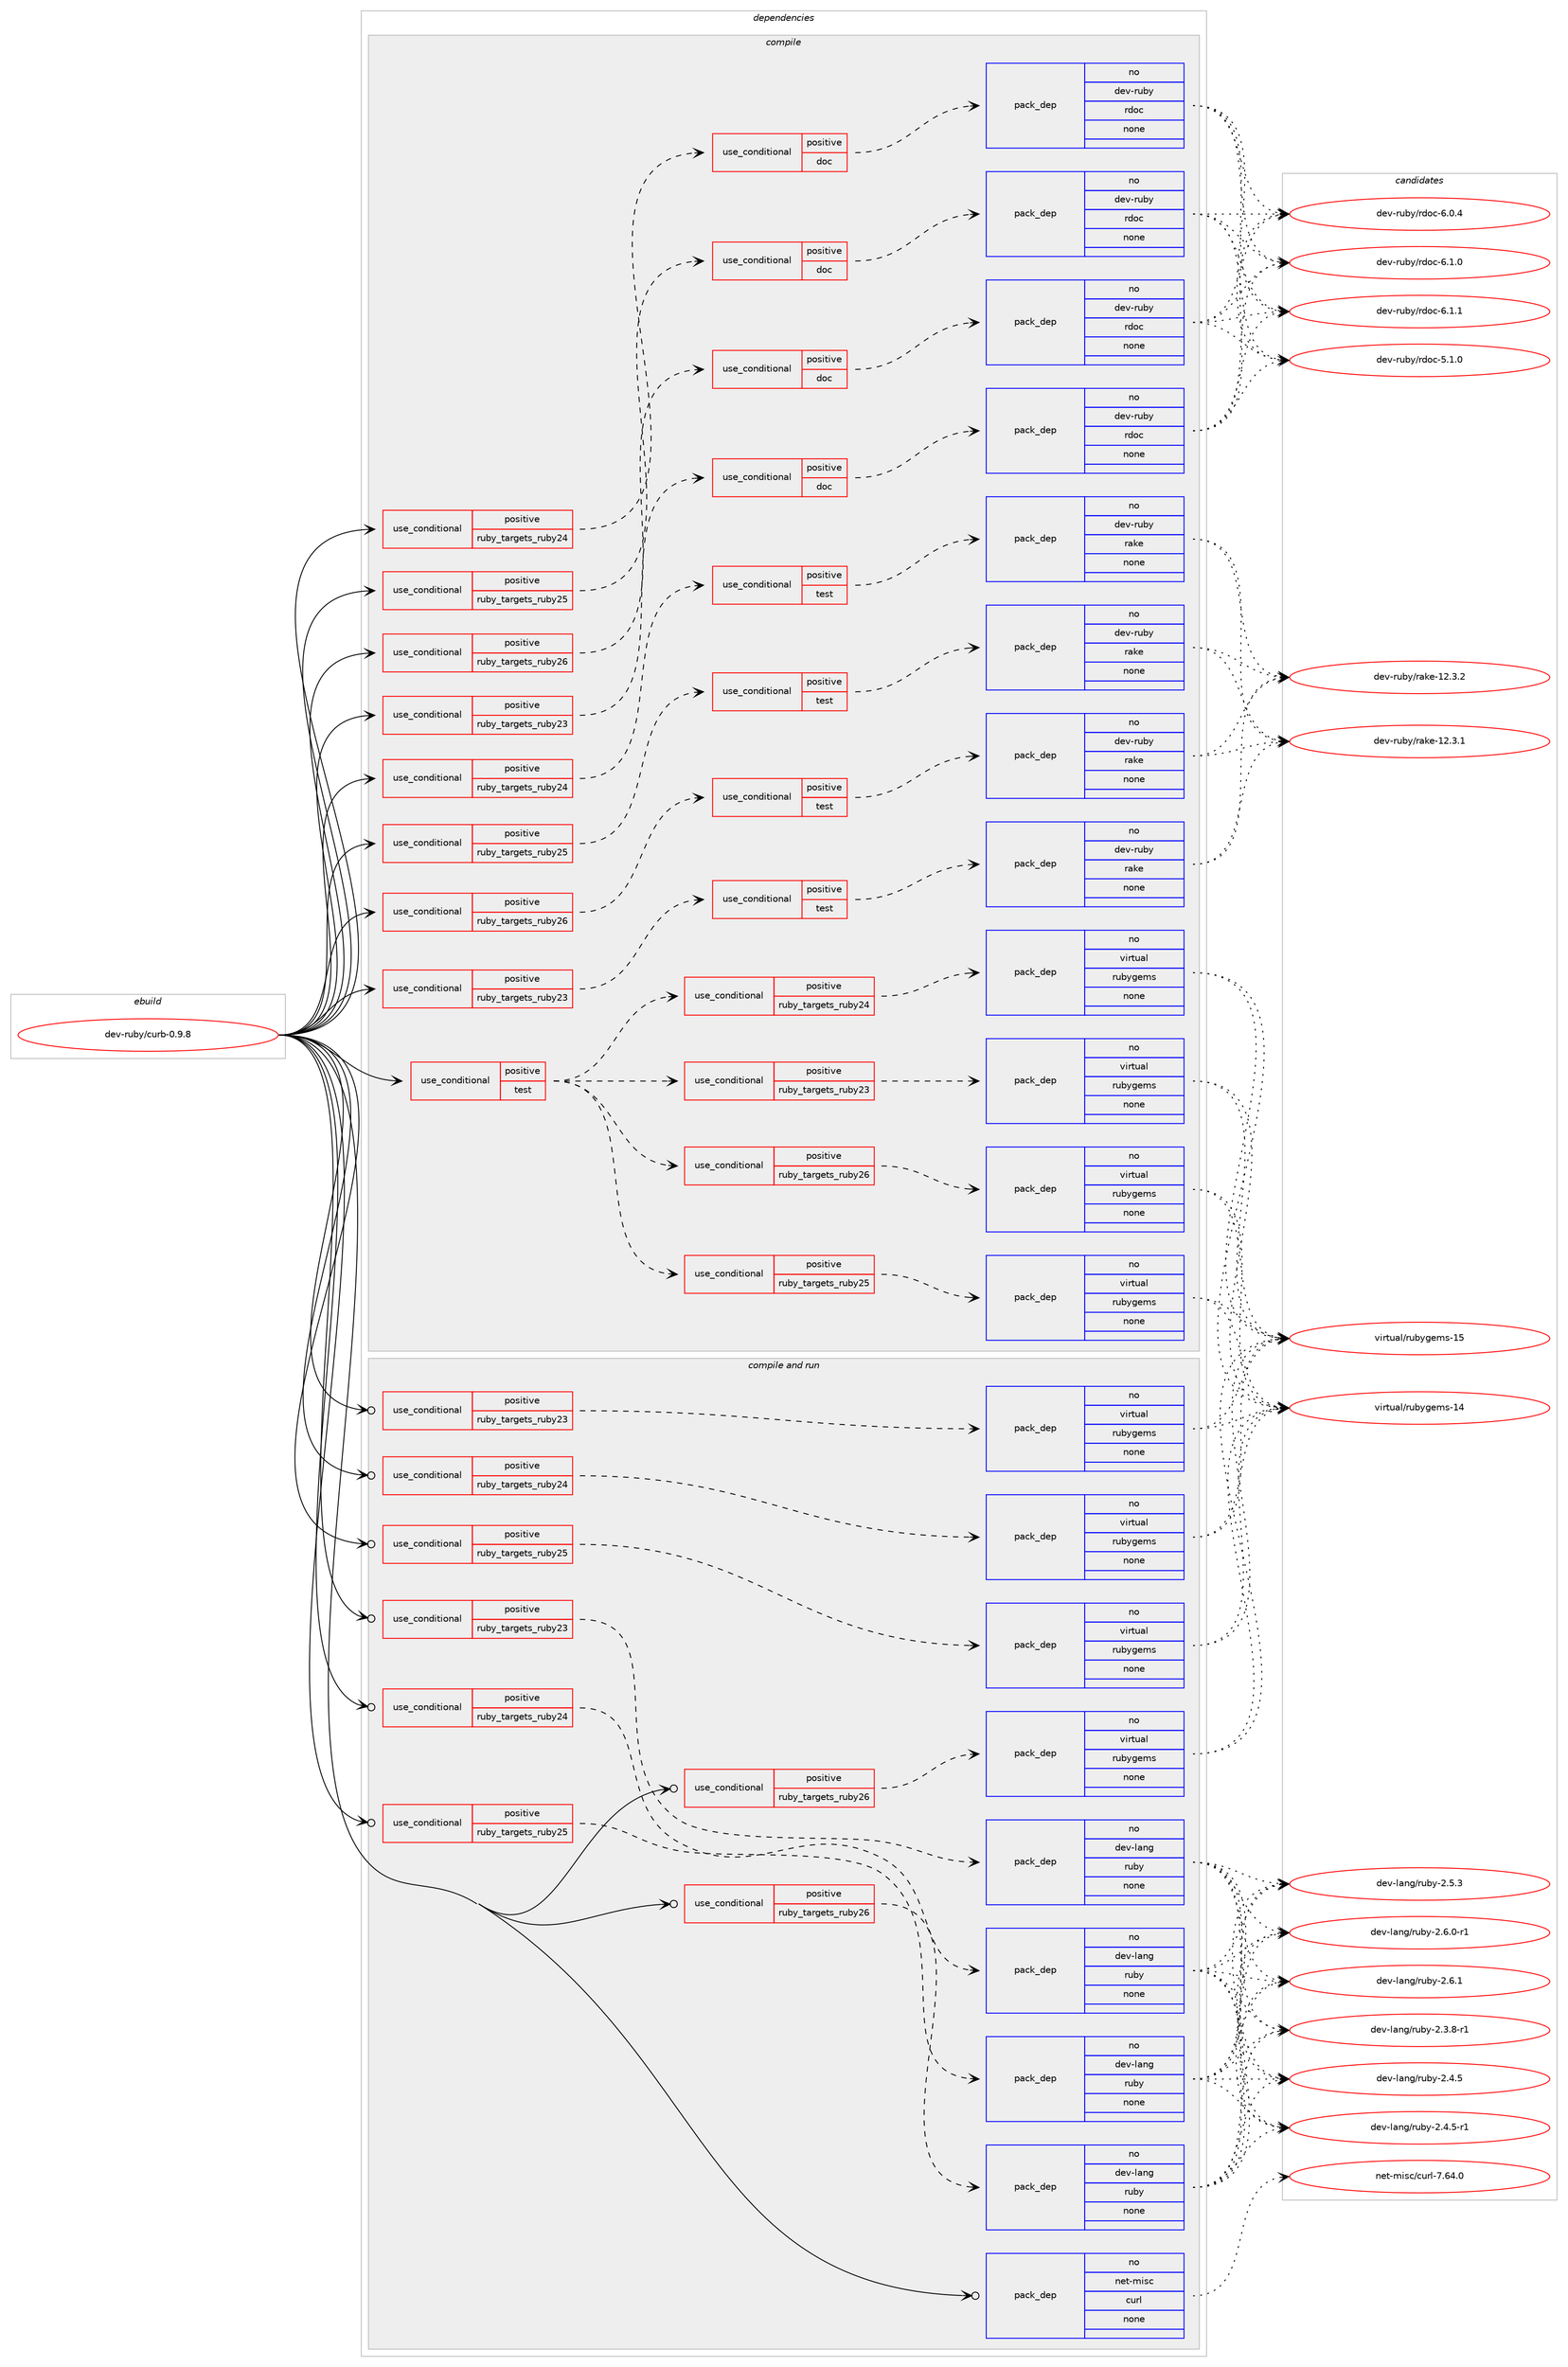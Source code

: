 digraph prolog {

# *************
# Graph options
# *************

newrank=true;
concentrate=true;
compound=true;
graph [rankdir=LR,fontname=Helvetica,fontsize=10,ranksep=1.5];#, ranksep=2.5, nodesep=0.2];
edge  [arrowhead=vee];
node  [fontname=Helvetica,fontsize=10];

# **********
# The ebuild
# **********

subgraph cluster_leftcol {
color=gray;
rank=same;
label=<<i>ebuild</i>>;
id [label="dev-ruby/curb-0.9.8", color=red, width=4, href="../dev-ruby/curb-0.9.8.svg"];
}

# ****************
# The dependencies
# ****************

subgraph cluster_midcol {
color=gray;
label=<<i>dependencies</i>>;
subgraph cluster_compile {
fillcolor="#eeeeee";
style=filled;
label=<<i>compile</i>>;
subgraph cond397477 {
dependency1489002 [label=<<TABLE BORDER="0" CELLBORDER="1" CELLSPACING="0" CELLPADDING="4"><TR><TD ROWSPAN="3" CELLPADDING="10">use_conditional</TD></TR><TR><TD>positive</TD></TR><TR><TD>ruby_targets_ruby23</TD></TR></TABLE>>, shape=none, color=red];
subgraph cond397478 {
dependency1489003 [label=<<TABLE BORDER="0" CELLBORDER="1" CELLSPACING="0" CELLPADDING="4"><TR><TD ROWSPAN="3" CELLPADDING="10">use_conditional</TD></TR><TR><TD>positive</TD></TR><TR><TD>doc</TD></TR></TABLE>>, shape=none, color=red];
subgraph pack1068081 {
dependency1489004 [label=<<TABLE BORDER="0" CELLBORDER="1" CELLSPACING="0" CELLPADDING="4" WIDTH="220"><TR><TD ROWSPAN="6" CELLPADDING="30">pack_dep</TD></TR><TR><TD WIDTH="110">no</TD></TR><TR><TD>dev-ruby</TD></TR><TR><TD>rdoc</TD></TR><TR><TD>none</TD></TR><TR><TD></TD></TR></TABLE>>, shape=none, color=blue];
}
dependency1489003:e -> dependency1489004:w [weight=20,style="dashed",arrowhead="vee"];
}
dependency1489002:e -> dependency1489003:w [weight=20,style="dashed",arrowhead="vee"];
}
id:e -> dependency1489002:w [weight=20,style="solid",arrowhead="vee"];
subgraph cond397479 {
dependency1489005 [label=<<TABLE BORDER="0" CELLBORDER="1" CELLSPACING="0" CELLPADDING="4"><TR><TD ROWSPAN="3" CELLPADDING="10">use_conditional</TD></TR><TR><TD>positive</TD></TR><TR><TD>ruby_targets_ruby23</TD></TR></TABLE>>, shape=none, color=red];
subgraph cond397480 {
dependency1489006 [label=<<TABLE BORDER="0" CELLBORDER="1" CELLSPACING="0" CELLPADDING="4"><TR><TD ROWSPAN="3" CELLPADDING="10">use_conditional</TD></TR><TR><TD>positive</TD></TR><TR><TD>test</TD></TR></TABLE>>, shape=none, color=red];
subgraph pack1068082 {
dependency1489007 [label=<<TABLE BORDER="0" CELLBORDER="1" CELLSPACING="0" CELLPADDING="4" WIDTH="220"><TR><TD ROWSPAN="6" CELLPADDING="30">pack_dep</TD></TR><TR><TD WIDTH="110">no</TD></TR><TR><TD>dev-ruby</TD></TR><TR><TD>rake</TD></TR><TR><TD>none</TD></TR><TR><TD></TD></TR></TABLE>>, shape=none, color=blue];
}
dependency1489006:e -> dependency1489007:w [weight=20,style="dashed",arrowhead="vee"];
}
dependency1489005:e -> dependency1489006:w [weight=20,style="dashed",arrowhead="vee"];
}
id:e -> dependency1489005:w [weight=20,style="solid",arrowhead="vee"];
subgraph cond397481 {
dependency1489008 [label=<<TABLE BORDER="0" CELLBORDER="1" CELLSPACING="0" CELLPADDING="4"><TR><TD ROWSPAN="3" CELLPADDING="10">use_conditional</TD></TR><TR><TD>positive</TD></TR><TR><TD>ruby_targets_ruby24</TD></TR></TABLE>>, shape=none, color=red];
subgraph cond397482 {
dependency1489009 [label=<<TABLE BORDER="0" CELLBORDER="1" CELLSPACING="0" CELLPADDING="4"><TR><TD ROWSPAN="3" CELLPADDING="10">use_conditional</TD></TR><TR><TD>positive</TD></TR><TR><TD>doc</TD></TR></TABLE>>, shape=none, color=red];
subgraph pack1068083 {
dependency1489010 [label=<<TABLE BORDER="0" CELLBORDER="1" CELLSPACING="0" CELLPADDING="4" WIDTH="220"><TR><TD ROWSPAN="6" CELLPADDING="30">pack_dep</TD></TR><TR><TD WIDTH="110">no</TD></TR><TR><TD>dev-ruby</TD></TR><TR><TD>rdoc</TD></TR><TR><TD>none</TD></TR><TR><TD></TD></TR></TABLE>>, shape=none, color=blue];
}
dependency1489009:e -> dependency1489010:w [weight=20,style="dashed",arrowhead="vee"];
}
dependency1489008:e -> dependency1489009:w [weight=20,style="dashed",arrowhead="vee"];
}
id:e -> dependency1489008:w [weight=20,style="solid",arrowhead="vee"];
subgraph cond397483 {
dependency1489011 [label=<<TABLE BORDER="0" CELLBORDER="1" CELLSPACING="0" CELLPADDING="4"><TR><TD ROWSPAN="3" CELLPADDING="10">use_conditional</TD></TR><TR><TD>positive</TD></TR><TR><TD>ruby_targets_ruby24</TD></TR></TABLE>>, shape=none, color=red];
subgraph cond397484 {
dependency1489012 [label=<<TABLE BORDER="0" CELLBORDER="1" CELLSPACING="0" CELLPADDING="4"><TR><TD ROWSPAN="3" CELLPADDING="10">use_conditional</TD></TR><TR><TD>positive</TD></TR><TR><TD>test</TD></TR></TABLE>>, shape=none, color=red];
subgraph pack1068084 {
dependency1489013 [label=<<TABLE BORDER="0" CELLBORDER="1" CELLSPACING="0" CELLPADDING="4" WIDTH="220"><TR><TD ROWSPAN="6" CELLPADDING="30">pack_dep</TD></TR><TR><TD WIDTH="110">no</TD></TR><TR><TD>dev-ruby</TD></TR><TR><TD>rake</TD></TR><TR><TD>none</TD></TR><TR><TD></TD></TR></TABLE>>, shape=none, color=blue];
}
dependency1489012:e -> dependency1489013:w [weight=20,style="dashed",arrowhead="vee"];
}
dependency1489011:e -> dependency1489012:w [weight=20,style="dashed",arrowhead="vee"];
}
id:e -> dependency1489011:w [weight=20,style="solid",arrowhead="vee"];
subgraph cond397485 {
dependency1489014 [label=<<TABLE BORDER="0" CELLBORDER="1" CELLSPACING="0" CELLPADDING="4"><TR><TD ROWSPAN="3" CELLPADDING="10">use_conditional</TD></TR><TR><TD>positive</TD></TR><TR><TD>ruby_targets_ruby25</TD></TR></TABLE>>, shape=none, color=red];
subgraph cond397486 {
dependency1489015 [label=<<TABLE BORDER="0" CELLBORDER="1" CELLSPACING="0" CELLPADDING="4"><TR><TD ROWSPAN="3" CELLPADDING="10">use_conditional</TD></TR><TR><TD>positive</TD></TR><TR><TD>doc</TD></TR></TABLE>>, shape=none, color=red];
subgraph pack1068085 {
dependency1489016 [label=<<TABLE BORDER="0" CELLBORDER="1" CELLSPACING="0" CELLPADDING="4" WIDTH="220"><TR><TD ROWSPAN="6" CELLPADDING="30">pack_dep</TD></TR><TR><TD WIDTH="110">no</TD></TR><TR><TD>dev-ruby</TD></TR><TR><TD>rdoc</TD></TR><TR><TD>none</TD></TR><TR><TD></TD></TR></TABLE>>, shape=none, color=blue];
}
dependency1489015:e -> dependency1489016:w [weight=20,style="dashed",arrowhead="vee"];
}
dependency1489014:e -> dependency1489015:w [weight=20,style="dashed",arrowhead="vee"];
}
id:e -> dependency1489014:w [weight=20,style="solid",arrowhead="vee"];
subgraph cond397487 {
dependency1489017 [label=<<TABLE BORDER="0" CELLBORDER="1" CELLSPACING="0" CELLPADDING="4"><TR><TD ROWSPAN="3" CELLPADDING="10">use_conditional</TD></TR><TR><TD>positive</TD></TR><TR><TD>ruby_targets_ruby25</TD></TR></TABLE>>, shape=none, color=red];
subgraph cond397488 {
dependency1489018 [label=<<TABLE BORDER="0" CELLBORDER="1" CELLSPACING="0" CELLPADDING="4"><TR><TD ROWSPAN="3" CELLPADDING="10">use_conditional</TD></TR><TR><TD>positive</TD></TR><TR><TD>test</TD></TR></TABLE>>, shape=none, color=red];
subgraph pack1068086 {
dependency1489019 [label=<<TABLE BORDER="0" CELLBORDER="1" CELLSPACING="0" CELLPADDING="4" WIDTH="220"><TR><TD ROWSPAN="6" CELLPADDING="30">pack_dep</TD></TR><TR><TD WIDTH="110">no</TD></TR><TR><TD>dev-ruby</TD></TR><TR><TD>rake</TD></TR><TR><TD>none</TD></TR><TR><TD></TD></TR></TABLE>>, shape=none, color=blue];
}
dependency1489018:e -> dependency1489019:w [weight=20,style="dashed",arrowhead="vee"];
}
dependency1489017:e -> dependency1489018:w [weight=20,style="dashed",arrowhead="vee"];
}
id:e -> dependency1489017:w [weight=20,style="solid",arrowhead="vee"];
subgraph cond397489 {
dependency1489020 [label=<<TABLE BORDER="0" CELLBORDER="1" CELLSPACING="0" CELLPADDING="4"><TR><TD ROWSPAN="3" CELLPADDING="10">use_conditional</TD></TR><TR><TD>positive</TD></TR><TR><TD>ruby_targets_ruby26</TD></TR></TABLE>>, shape=none, color=red];
subgraph cond397490 {
dependency1489021 [label=<<TABLE BORDER="0" CELLBORDER="1" CELLSPACING="0" CELLPADDING="4"><TR><TD ROWSPAN="3" CELLPADDING="10">use_conditional</TD></TR><TR><TD>positive</TD></TR><TR><TD>doc</TD></TR></TABLE>>, shape=none, color=red];
subgraph pack1068087 {
dependency1489022 [label=<<TABLE BORDER="0" CELLBORDER="1" CELLSPACING="0" CELLPADDING="4" WIDTH="220"><TR><TD ROWSPAN="6" CELLPADDING="30">pack_dep</TD></TR><TR><TD WIDTH="110">no</TD></TR><TR><TD>dev-ruby</TD></TR><TR><TD>rdoc</TD></TR><TR><TD>none</TD></TR><TR><TD></TD></TR></TABLE>>, shape=none, color=blue];
}
dependency1489021:e -> dependency1489022:w [weight=20,style="dashed",arrowhead="vee"];
}
dependency1489020:e -> dependency1489021:w [weight=20,style="dashed",arrowhead="vee"];
}
id:e -> dependency1489020:w [weight=20,style="solid",arrowhead="vee"];
subgraph cond397491 {
dependency1489023 [label=<<TABLE BORDER="0" CELLBORDER="1" CELLSPACING="0" CELLPADDING="4"><TR><TD ROWSPAN="3" CELLPADDING="10">use_conditional</TD></TR><TR><TD>positive</TD></TR><TR><TD>ruby_targets_ruby26</TD></TR></TABLE>>, shape=none, color=red];
subgraph cond397492 {
dependency1489024 [label=<<TABLE BORDER="0" CELLBORDER="1" CELLSPACING="0" CELLPADDING="4"><TR><TD ROWSPAN="3" CELLPADDING="10">use_conditional</TD></TR><TR><TD>positive</TD></TR><TR><TD>test</TD></TR></TABLE>>, shape=none, color=red];
subgraph pack1068088 {
dependency1489025 [label=<<TABLE BORDER="0" CELLBORDER="1" CELLSPACING="0" CELLPADDING="4" WIDTH="220"><TR><TD ROWSPAN="6" CELLPADDING="30">pack_dep</TD></TR><TR><TD WIDTH="110">no</TD></TR><TR><TD>dev-ruby</TD></TR><TR><TD>rake</TD></TR><TR><TD>none</TD></TR><TR><TD></TD></TR></TABLE>>, shape=none, color=blue];
}
dependency1489024:e -> dependency1489025:w [weight=20,style="dashed",arrowhead="vee"];
}
dependency1489023:e -> dependency1489024:w [weight=20,style="dashed",arrowhead="vee"];
}
id:e -> dependency1489023:w [weight=20,style="solid",arrowhead="vee"];
subgraph cond397493 {
dependency1489026 [label=<<TABLE BORDER="0" CELLBORDER="1" CELLSPACING="0" CELLPADDING="4"><TR><TD ROWSPAN="3" CELLPADDING="10">use_conditional</TD></TR><TR><TD>positive</TD></TR><TR><TD>test</TD></TR></TABLE>>, shape=none, color=red];
subgraph cond397494 {
dependency1489027 [label=<<TABLE BORDER="0" CELLBORDER="1" CELLSPACING="0" CELLPADDING="4"><TR><TD ROWSPAN="3" CELLPADDING="10">use_conditional</TD></TR><TR><TD>positive</TD></TR><TR><TD>ruby_targets_ruby23</TD></TR></TABLE>>, shape=none, color=red];
subgraph pack1068089 {
dependency1489028 [label=<<TABLE BORDER="0" CELLBORDER="1" CELLSPACING="0" CELLPADDING="4" WIDTH="220"><TR><TD ROWSPAN="6" CELLPADDING="30">pack_dep</TD></TR><TR><TD WIDTH="110">no</TD></TR><TR><TD>virtual</TD></TR><TR><TD>rubygems</TD></TR><TR><TD>none</TD></TR><TR><TD></TD></TR></TABLE>>, shape=none, color=blue];
}
dependency1489027:e -> dependency1489028:w [weight=20,style="dashed",arrowhead="vee"];
}
dependency1489026:e -> dependency1489027:w [weight=20,style="dashed",arrowhead="vee"];
subgraph cond397495 {
dependency1489029 [label=<<TABLE BORDER="0" CELLBORDER="1" CELLSPACING="0" CELLPADDING="4"><TR><TD ROWSPAN="3" CELLPADDING="10">use_conditional</TD></TR><TR><TD>positive</TD></TR><TR><TD>ruby_targets_ruby24</TD></TR></TABLE>>, shape=none, color=red];
subgraph pack1068090 {
dependency1489030 [label=<<TABLE BORDER="0" CELLBORDER="1" CELLSPACING="0" CELLPADDING="4" WIDTH="220"><TR><TD ROWSPAN="6" CELLPADDING="30">pack_dep</TD></TR><TR><TD WIDTH="110">no</TD></TR><TR><TD>virtual</TD></TR><TR><TD>rubygems</TD></TR><TR><TD>none</TD></TR><TR><TD></TD></TR></TABLE>>, shape=none, color=blue];
}
dependency1489029:e -> dependency1489030:w [weight=20,style="dashed",arrowhead="vee"];
}
dependency1489026:e -> dependency1489029:w [weight=20,style="dashed",arrowhead="vee"];
subgraph cond397496 {
dependency1489031 [label=<<TABLE BORDER="0" CELLBORDER="1" CELLSPACING="0" CELLPADDING="4"><TR><TD ROWSPAN="3" CELLPADDING="10">use_conditional</TD></TR><TR><TD>positive</TD></TR><TR><TD>ruby_targets_ruby25</TD></TR></TABLE>>, shape=none, color=red];
subgraph pack1068091 {
dependency1489032 [label=<<TABLE BORDER="0" CELLBORDER="1" CELLSPACING="0" CELLPADDING="4" WIDTH="220"><TR><TD ROWSPAN="6" CELLPADDING="30">pack_dep</TD></TR><TR><TD WIDTH="110">no</TD></TR><TR><TD>virtual</TD></TR><TR><TD>rubygems</TD></TR><TR><TD>none</TD></TR><TR><TD></TD></TR></TABLE>>, shape=none, color=blue];
}
dependency1489031:e -> dependency1489032:w [weight=20,style="dashed",arrowhead="vee"];
}
dependency1489026:e -> dependency1489031:w [weight=20,style="dashed",arrowhead="vee"];
subgraph cond397497 {
dependency1489033 [label=<<TABLE BORDER="0" CELLBORDER="1" CELLSPACING="0" CELLPADDING="4"><TR><TD ROWSPAN="3" CELLPADDING="10">use_conditional</TD></TR><TR><TD>positive</TD></TR><TR><TD>ruby_targets_ruby26</TD></TR></TABLE>>, shape=none, color=red];
subgraph pack1068092 {
dependency1489034 [label=<<TABLE BORDER="0" CELLBORDER="1" CELLSPACING="0" CELLPADDING="4" WIDTH="220"><TR><TD ROWSPAN="6" CELLPADDING="30">pack_dep</TD></TR><TR><TD WIDTH="110">no</TD></TR><TR><TD>virtual</TD></TR><TR><TD>rubygems</TD></TR><TR><TD>none</TD></TR><TR><TD></TD></TR></TABLE>>, shape=none, color=blue];
}
dependency1489033:e -> dependency1489034:w [weight=20,style="dashed",arrowhead="vee"];
}
dependency1489026:e -> dependency1489033:w [weight=20,style="dashed",arrowhead="vee"];
}
id:e -> dependency1489026:w [weight=20,style="solid",arrowhead="vee"];
}
subgraph cluster_compileandrun {
fillcolor="#eeeeee";
style=filled;
label=<<i>compile and run</i>>;
subgraph cond397498 {
dependency1489035 [label=<<TABLE BORDER="0" CELLBORDER="1" CELLSPACING="0" CELLPADDING="4"><TR><TD ROWSPAN="3" CELLPADDING="10">use_conditional</TD></TR><TR><TD>positive</TD></TR><TR><TD>ruby_targets_ruby23</TD></TR></TABLE>>, shape=none, color=red];
subgraph pack1068093 {
dependency1489036 [label=<<TABLE BORDER="0" CELLBORDER="1" CELLSPACING="0" CELLPADDING="4" WIDTH="220"><TR><TD ROWSPAN="6" CELLPADDING="30">pack_dep</TD></TR><TR><TD WIDTH="110">no</TD></TR><TR><TD>dev-lang</TD></TR><TR><TD>ruby</TD></TR><TR><TD>none</TD></TR><TR><TD></TD></TR></TABLE>>, shape=none, color=blue];
}
dependency1489035:e -> dependency1489036:w [weight=20,style="dashed",arrowhead="vee"];
}
id:e -> dependency1489035:w [weight=20,style="solid",arrowhead="odotvee"];
subgraph cond397499 {
dependency1489037 [label=<<TABLE BORDER="0" CELLBORDER="1" CELLSPACING="0" CELLPADDING="4"><TR><TD ROWSPAN="3" CELLPADDING="10">use_conditional</TD></TR><TR><TD>positive</TD></TR><TR><TD>ruby_targets_ruby23</TD></TR></TABLE>>, shape=none, color=red];
subgraph pack1068094 {
dependency1489038 [label=<<TABLE BORDER="0" CELLBORDER="1" CELLSPACING="0" CELLPADDING="4" WIDTH="220"><TR><TD ROWSPAN="6" CELLPADDING="30">pack_dep</TD></TR><TR><TD WIDTH="110">no</TD></TR><TR><TD>virtual</TD></TR><TR><TD>rubygems</TD></TR><TR><TD>none</TD></TR><TR><TD></TD></TR></TABLE>>, shape=none, color=blue];
}
dependency1489037:e -> dependency1489038:w [weight=20,style="dashed",arrowhead="vee"];
}
id:e -> dependency1489037:w [weight=20,style="solid",arrowhead="odotvee"];
subgraph cond397500 {
dependency1489039 [label=<<TABLE BORDER="0" CELLBORDER="1" CELLSPACING="0" CELLPADDING="4"><TR><TD ROWSPAN="3" CELLPADDING="10">use_conditional</TD></TR><TR><TD>positive</TD></TR><TR><TD>ruby_targets_ruby24</TD></TR></TABLE>>, shape=none, color=red];
subgraph pack1068095 {
dependency1489040 [label=<<TABLE BORDER="0" CELLBORDER="1" CELLSPACING="0" CELLPADDING="4" WIDTH="220"><TR><TD ROWSPAN="6" CELLPADDING="30">pack_dep</TD></TR><TR><TD WIDTH="110">no</TD></TR><TR><TD>dev-lang</TD></TR><TR><TD>ruby</TD></TR><TR><TD>none</TD></TR><TR><TD></TD></TR></TABLE>>, shape=none, color=blue];
}
dependency1489039:e -> dependency1489040:w [weight=20,style="dashed",arrowhead="vee"];
}
id:e -> dependency1489039:w [weight=20,style="solid",arrowhead="odotvee"];
subgraph cond397501 {
dependency1489041 [label=<<TABLE BORDER="0" CELLBORDER="1" CELLSPACING="0" CELLPADDING="4"><TR><TD ROWSPAN="3" CELLPADDING="10">use_conditional</TD></TR><TR><TD>positive</TD></TR><TR><TD>ruby_targets_ruby24</TD></TR></TABLE>>, shape=none, color=red];
subgraph pack1068096 {
dependency1489042 [label=<<TABLE BORDER="0" CELLBORDER="1" CELLSPACING="0" CELLPADDING="4" WIDTH="220"><TR><TD ROWSPAN="6" CELLPADDING="30">pack_dep</TD></TR><TR><TD WIDTH="110">no</TD></TR><TR><TD>virtual</TD></TR><TR><TD>rubygems</TD></TR><TR><TD>none</TD></TR><TR><TD></TD></TR></TABLE>>, shape=none, color=blue];
}
dependency1489041:e -> dependency1489042:w [weight=20,style="dashed",arrowhead="vee"];
}
id:e -> dependency1489041:w [weight=20,style="solid",arrowhead="odotvee"];
subgraph cond397502 {
dependency1489043 [label=<<TABLE BORDER="0" CELLBORDER="1" CELLSPACING="0" CELLPADDING="4"><TR><TD ROWSPAN="3" CELLPADDING="10">use_conditional</TD></TR><TR><TD>positive</TD></TR><TR><TD>ruby_targets_ruby25</TD></TR></TABLE>>, shape=none, color=red];
subgraph pack1068097 {
dependency1489044 [label=<<TABLE BORDER="0" CELLBORDER="1" CELLSPACING="0" CELLPADDING="4" WIDTH="220"><TR><TD ROWSPAN="6" CELLPADDING="30">pack_dep</TD></TR><TR><TD WIDTH="110">no</TD></TR><TR><TD>dev-lang</TD></TR><TR><TD>ruby</TD></TR><TR><TD>none</TD></TR><TR><TD></TD></TR></TABLE>>, shape=none, color=blue];
}
dependency1489043:e -> dependency1489044:w [weight=20,style="dashed",arrowhead="vee"];
}
id:e -> dependency1489043:w [weight=20,style="solid",arrowhead="odotvee"];
subgraph cond397503 {
dependency1489045 [label=<<TABLE BORDER="0" CELLBORDER="1" CELLSPACING="0" CELLPADDING="4"><TR><TD ROWSPAN="3" CELLPADDING="10">use_conditional</TD></TR><TR><TD>positive</TD></TR><TR><TD>ruby_targets_ruby25</TD></TR></TABLE>>, shape=none, color=red];
subgraph pack1068098 {
dependency1489046 [label=<<TABLE BORDER="0" CELLBORDER="1" CELLSPACING="0" CELLPADDING="4" WIDTH="220"><TR><TD ROWSPAN="6" CELLPADDING="30">pack_dep</TD></TR><TR><TD WIDTH="110">no</TD></TR><TR><TD>virtual</TD></TR><TR><TD>rubygems</TD></TR><TR><TD>none</TD></TR><TR><TD></TD></TR></TABLE>>, shape=none, color=blue];
}
dependency1489045:e -> dependency1489046:w [weight=20,style="dashed",arrowhead="vee"];
}
id:e -> dependency1489045:w [weight=20,style="solid",arrowhead="odotvee"];
subgraph cond397504 {
dependency1489047 [label=<<TABLE BORDER="0" CELLBORDER="1" CELLSPACING="0" CELLPADDING="4"><TR><TD ROWSPAN="3" CELLPADDING="10">use_conditional</TD></TR><TR><TD>positive</TD></TR><TR><TD>ruby_targets_ruby26</TD></TR></TABLE>>, shape=none, color=red];
subgraph pack1068099 {
dependency1489048 [label=<<TABLE BORDER="0" CELLBORDER="1" CELLSPACING="0" CELLPADDING="4" WIDTH="220"><TR><TD ROWSPAN="6" CELLPADDING="30">pack_dep</TD></TR><TR><TD WIDTH="110">no</TD></TR><TR><TD>dev-lang</TD></TR><TR><TD>ruby</TD></TR><TR><TD>none</TD></TR><TR><TD></TD></TR></TABLE>>, shape=none, color=blue];
}
dependency1489047:e -> dependency1489048:w [weight=20,style="dashed",arrowhead="vee"];
}
id:e -> dependency1489047:w [weight=20,style="solid",arrowhead="odotvee"];
subgraph cond397505 {
dependency1489049 [label=<<TABLE BORDER="0" CELLBORDER="1" CELLSPACING="0" CELLPADDING="4"><TR><TD ROWSPAN="3" CELLPADDING="10">use_conditional</TD></TR><TR><TD>positive</TD></TR><TR><TD>ruby_targets_ruby26</TD></TR></TABLE>>, shape=none, color=red];
subgraph pack1068100 {
dependency1489050 [label=<<TABLE BORDER="0" CELLBORDER="1" CELLSPACING="0" CELLPADDING="4" WIDTH="220"><TR><TD ROWSPAN="6" CELLPADDING="30">pack_dep</TD></TR><TR><TD WIDTH="110">no</TD></TR><TR><TD>virtual</TD></TR><TR><TD>rubygems</TD></TR><TR><TD>none</TD></TR><TR><TD></TD></TR></TABLE>>, shape=none, color=blue];
}
dependency1489049:e -> dependency1489050:w [weight=20,style="dashed",arrowhead="vee"];
}
id:e -> dependency1489049:w [weight=20,style="solid",arrowhead="odotvee"];
subgraph pack1068101 {
dependency1489051 [label=<<TABLE BORDER="0" CELLBORDER="1" CELLSPACING="0" CELLPADDING="4" WIDTH="220"><TR><TD ROWSPAN="6" CELLPADDING="30">pack_dep</TD></TR><TR><TD WIDTH="110">no</TD></TR><TR><TD>net-misc</TD></TR><TR><TD>curl</TD></TR><TR><TD>none</TD></TR><TR><TD></TD></TR></TABLE>>, shape=none, color=blue];
}
id:e -> dependency1489051:w [weight=20,style="solid",arrowhead="odotvee"];
}
subgraph cluster_run {
fillcolor="#eeeeee";
style=filled;
label=<<i>run</i>>;
}
}

# **************
# The candidates
# **************

subgraph cluster_choices {
rank=same;
color=gray;
label=<<i>candidates</i>>;

subgraph choice1068081 {
color=black;
nodesep=1;
choice10010111845114117981214711410011199455346494648 [label="dev-ruby/rdoc-5.1.0", color=red, width=4,href="../dev-ruby/rdoc-5.1.0.svg"];
choice10010111845114117981214711410011199455446484652 [label="dev-ruby/rdoc-6.0.4", color=red, width=4,href="../dev-ruby/rdoc-6.0.4.svg"];
choice10010111845114117981214711410011199455446494648 [label="dev-ruby/rdoc-6.1.0", color=red, width=4,href="../dev-ruby/rdoc-6.1.0.svg"];
choice10010111845114117981214711410011199455446494649 [label="dev-ruby/rdoc-6.1.1", color=red, width=4,href="../dev-ruby/rdoc-6.1.1.svg"];
dependency1489004:e -> choice10010111845114117981214711410011199455346494648:w [style=dotted,weight="100"];
dependency1489004:e -> choice10010111845114117981214711410011199455446484652:w [style=dotted,weight="100"];
dependency1489004:e -> choice10010111845114117981214711410011199455446494648:w [style=dotted,weight="100"];
dependency1489004:e -> choice10010111845114117981214711410011199455446494649:w [style=dotted,weight="100"];
}
subgraph choice1068082 {
color=black;
nodesep=1;
choice1001011184511411798121471149710710145495046514649 [label="dev-ruby/rake-12.3.1", color=red, width=4,href="../dev-ruby/rake-12.3.1.svg"];
choice1001011184511411798121471149710710145495046514650 [label="dev-ruby/rake-12.3.2", color=red, width=4,href="../dev-ruby/rake-12.3.2.svg"];
dependency1489007:e -> choice1001011184511411798121471149710710145495046514649:w [style=dotted,weight="100"];
dependency1489007:e -> choice1001011184511411798121471149710710145495046514650:w [style=dotted,weight="100"];
}
subgraph choice1068083 {
color=black;
nodesep=1;
choice10010111845114117981214711410011199455346494648 [label="dev-ruby/rdoc-5.1.0", color=red, width=4,href="../dev-ruby/rdoc-5.1.0.svg"];
choice10010111845114117981214711410011199455446484652 [label="dev-ruby/rdoc-6.0.4", color=red, width=4,href="../dev-ruby/rdoc-6.0.4.svg"];
choice10010111845114117981214711410011199455446494648 [label="dev-ruby/rdoc-6.1.0", color=red, width=4,href="../dev-ruby/rdoc-6.1.0.svg"];
choice10010111845114117981214711410011199455446494649 [label="dev-ruby/rdoc-6.1.1", color=red, width=4,href="../dev-ruby/rdoc-6.1.1.svg"];
dependency1489010:e -> choice10010111845114117981214711410011199455346494648:w [style=dotted,weight="100"];
dependency1489010:e -> choice10010111845114117981214711410011199455446484652:w [style=dotted,weight="100"];
dependency1489010:e -> choice10010111845114117981214711410011199455446494648:w [style=dotted,weight="100"];
dependency1489010:e -> choice10010111845114117981214711410011199455446494649:w [style=dotted,weight="100"];
}
subgraph choice1068084 {
color=black;
nodesep=1;
choice1001011184511411798121471149710710145495046514649 [label="dev-ruby/rake-12.3.1", color=red, width=4,href="../dev-ruby/rake-12.3.1.svg"];
choice1001011184511411798121471149710710145495046514650 [label="dev-ruby/rake-12.3.2", color=red, width=4,href="../dev-ruby/rake-12.3.2.svg"];
dependency1489013:e -> choice1001011184511411798121471149710710145495046514649:w [style=dotted,weight="100"];
dependency1489013:e -> choice1001011184511411798121471149710710145495046514650:w [style=dotted,weight="100"];
}
subgraph choice1068085 {
color=black;
nodesep=1;
choice10010111845114117981214711410011199455346494648 [label="dev-ruby/rdoc-5.1.0", color=red, width=4,href="../dev-ruby/rdoc-5.1.0.svg"];
choice10010111845114117981214711410011199455446484652 [label="dev-ruby/rdoc-6.0.4", color=red, width=4,href="../dev-ruby/rdoc-6.0.4.svg"];
choice10010111845114117981214711410011199455446494648 [label="dev-ruby/rdoc-6.1.0", color=red, width=4,href="../dev-ruby/rdoc-6.1.0.svg"];
choice10010111845114117981214711410011199455446494649 [label="dev-ruby/rdoc-6.1.1", color=red, width=4,href="../dev-ruby/rdoc-6.1.1.svg"];
dependency1489016:e -> choice10010111845114117981214711410011199455346494648:w [style=dotted,weight="100"];
dependency1489016:e -> choice10010111845114117981214711410011199455446484652:w [style=dotted,weight="100"];
dependency1489016:e -> choice10010111845114117981214711410011199455446494648:w [style=dotted,weight="100"];
dependency1489016:e -> choice10010111845114117981214711410011199455446494649:w [style=dotted,weight="100"];
}
subgraph choice1068086 {
color=black;
nodesep=1;
choice1001011184511411798121471149710710145495046514649 [label="dev-ruby/rake-12.3.1", color=red, width=4,href="../dev-ruby/rake-12.3.1.svg"];
choice1001011184511411798121471149710710145495046514650 [label="dev-ruby/rake-12.3.2", color=red, width=4,href="../dev-ruby/rake-12.3.2.svg"];
dependency1489019:e -> choice1001011184511411798121471149710710145495046514649:w [style=dotted,weight="100"];
dependency1489019:e -> choice1001011184511411798121471149710710145495046514650:w [style=dotted,weight="100"];
}
subgraph choice1068087 {
color=black;
nodesep=1;
choice10010111845114117981214711410011199455346494648 [label="dev-ruby/rdoc-5.1.0", color=red, width=4,href="../dev-ruby/rdoc-5.1.0.svg"];
choice10010111845114117981214711410011199455446484652 [label="dev-ruby/rdoc-6.0.4", color=red, width=4,href="../dev-ruby/rdoc-6.0.4.svg"];
choice10010111845114117981214711410011199455446494648 [label="dev-ruby/rdoc-6.1.0", color=red, width=4,href="../dev-ruby/rdoc-6.1.0.svg"];
choice10010111845114117981214711410011199455446494649 [label="dev-ruby/rdoc-6.1.1", color=red, width=4,href="../dev-ruby/rdoc-6.1.1.svg"];
dependency1489022:e -> choice10010111845114117981214711410011199455346494648:w [style=dotted,weight="100"];
dependency1489022:e -> choice10010111845114117981214711410011199455446484652:w [style=dotted,weight="100"];
dependency1489022:e -> choice10010111845114117981214711410011199455446494648:w [style=dotted,weight="100"];
dependency1489022:e -> choice10010111845114117981214711410011199455446494649:w [style=dotted,weight="100"];
}
subgraph choice1068088 {
color=black;
nodesep=1;
choice1001011184511411798121471149710710145495046514649 [label="dev-ruby/rake-12.3.1", color=red, width=4,href="../dev-ruby/rake-12.3.1.svg"];
choice1001011184511411798121471149710710145495046514650 [label="dev-ruby/rake-12.3.2", color=red, width=4,href="../dev-ruby/rake-12.3.2.svg"];
dependency1489025:e -> choice1001011184511411798121471149710710145495046514649:w [style=dotted,weight="100"];
dependency1489025:e -> choice1001011184511411798121471149710710145495046514650:w [style=dotted,weight="100"];
}
subgraph choice1068089 {
color=black;
nodesep=1;
choice118105114116117971084711411798121103101109115454952 [label="virtual/rubygems-14", color=red, width=4,href="../virtual/rubygems-14.svg"];
choice118105114116117971084711411798121103101109115454953 [label="virtual/rubygems-15", color=red, width=4,href="../virtual/rubygems-15.svg"];
dependency1489028:e -> choice118105114116117971084711411798121103101109115454952:w [style=dotted,weight="100"];
dependency1489028:e -> choice118105114116117971084711411798121103101109115454953:w [style=dotted,weight="100"];
}
subgraph choice1068090 {
color=black;
nodesep=1;
choice118105114116117971084711411798121103101109115454952 [label="virtual/rubygems-14", color=red, width=4,href="../virtual/rubygems-14.svg"];
choice118105114116117971084711411798121103101109115454953 [label="virtual/rubygems-15", color=red, width=4,href="../virtual/rubygems-15.svg"];
dependency1489030:e -> choice118105114116117971084711411798121103101109115454952:w [style=dotted,weight="100"];
dependency1489030:e -> choice118105114116117971084711411798121103101109115454953:w [style=dotted,weight="100"];
}
subgraph choice1068091 {
color=black;
nodesep=1;
choice118105114116117971084711411798121103101109115454952 [label="virtual/rubygems-14", color=red, width=4,href="../virtual/rubygems-14.svg"];
choice118105114116117971084711411798121103101109115454953 [label="virtual/rubygems-15", color=red, width=4,href="../virtual/rubygems-15.svg"];
dependency1489032:e -> choice118105114116117971084711411798121103101109115454952:w [style=dotted,weight="100"];
dependency1489032:e -> choice118105114116117971084711411798121103101109115454953:w [style=dotted,weight="100"];
}
subgraph choice1068092 {
color=black;
nodesep=1;
choice118105114116117971084711411798121103101109115454952 [label="virtual/rubygems-14", color=red, width=4,href="../virtual/rubygems-14.svg"];
choice118105114116117971084711411798121103101109115454953 [label="virtual/rubygems-15", color=red, width=4,href="../virtual/rubygems-15.svg"];
dependency1489034:e -> choice118105114116117971084711411798121103101109115454952:w [style=dotted,weight="100"];
dependency1489034:e -> choice118105114116117971084711411798121103101109115454953:w [style=dotted,weight="100"];
}
subgraph choice1068093 {
color=black;
nodesep=1;
choice100101118451089711010347114117981214550465146564511449 [label="dev-lang/ruby-2.3.8-r1", color=red, width=4,href="../dev-lang/ruby-2.3.8-r1.svg"];
choice10010111845108971101034711411798121455046524653 [label="dev-lang/ruby-2.4.5", color=red, width=4,href="../dev-lang/ruby-2.4.5.svg"];
choice100101118451089711010347114117981214550465246534511449 [label="dev-lang/ruby-2.4.5-r1", color=red, width=4,href="../dev-lang/ruby-2.4.5-r1.svg"];
choice10010111845108971101034711411798121455046534651 [label="dev-lang/ruby-2.5.3", color=red, width=4,href="../dev-lang/ruby-2.5.3.svg"];
choice100101118451089711010347114117981214550465446484511449 [label="dev-lang/ruby-2.6.0-r1", color=red, width=4,href="../dev-lang/ruby-2.6.0-r1.svg"];
choice10010111845108971101034711411798121455046544649 [label="dev-lang/ruby-2.6.1", color=red, width=4,href="../dev-lang/ruby-2.6.1.svg"];
dependency1489036:e -> choice100101118451089711010347114117981214550465146564511449:w [style=dotted,weight="100"];
dependency1489036:e -> choice10010111845108971101034711411798121455046524653:w [style=dotted,weight="100"];
dependency1489036:e -> choice100101118451089711010347114117981214550465246534511449:w [style=dotted,weight="100"];
dependency1489036:e -> choice10010111845108971101034711411798121455046534651:w [style=dotted,weight="100"];
dependency1489036:e -> choice100101118451089711010347114117981214550465446484511449:w [style=dotted,weight="100"];
dependency1489036:e -> choice10010111845108971101034711411798121455046544649:w [style=dotted,weight="100"];
}
subgraph choice1068094 {
color=black;
nodesep=1;
choice118105114116117971084711411798121103101109115454952 [label="virtual/rubygems-14", color=red, width=4,href="../virtual/rubygems-14.svg"];
choice118105114116117971084711411798121103101109115454953 [label="virtual/rubygems-15", color=red, width=4,href="../virtual/rubygems-15.svg"];
dependency1489038:e -> choice118105114116117971084711411798121103101109115454952:w [style=dotted,weight="100"];
dependency1489038:e -> choice118105114116117971084711411798121103101109115454953:w [style=dotted,weight="100"];
}
subgraph choice1068095 {
color=black;
nodesep=1;
choice100101118451089711010347114117981214550465146564511449 [label="dev-lang/ruby-2.3.8-r1", color=red, width=4,href="../dev-lang/ruby-2.3.8-r1.svg"];
choice10010111845108971101034711411798121455046524653 [label="dev-lang/ruby-2.4.5", color=red, width=4,href="../dev-lang/ruby-2.4.5.svg"];
choice100101118451089711010347114117981214550465246534511449 [label="dev-lang/ruby-2.4.5-r1", color=red, width=4,href="../dev-lang/ruby-2.4.5-r1.svg"];
choice10010111845108971101034711411798121455046534651 [label="dev-lang/ruby-2.5.3", color=red, width=4,href="../dev-lang/ruby-2.5.3.svg"];
choice100101118451089711010347114117981214550465446484511449 [label="dev-lang/ruby-2.6.0-r1", color=red, width=4,href="../dev-lang/ruby-2.6.0-r1.svg"];
choice10010111845108971101034711411798121455046544649 [label="dev-lang/ruby-2.6.1", color=red, width=4,href="../dev-lang/ruby-2.6.1.svg"];
dependency1489040:e -> choice100101118451089711010347114117981214550465146564511449:w [style=dotted,weight="100"];
dependency1489040:e -> choice10010111845108971101034711411798121455046524653:w [style=dotted,weight="100"];
dependency1489040:e -> choice100101118451089711010347114117981214550465246534511449:w [style=dotted,weight="100"];
dependency1489040:e -> choice10010111845108971101034711411798121455046534651:w [style=dotted,weight="100"];
dependency1489040:e -> choice100101118451089711010347114117981214550465446484511449:w [style=dotted,weight="100"];
dependency1489040:e -> choice10010111845108971101034711411798121455046544649:w [style=dotted,weight="100"];
}
subgraph choice1068096 {
color=black;
nodesep=1;
choice118105114116117971084711411798121103101109115454952 [label="virtual/rubygems-14", color=red, width=4,href="../virtual/rubygems-14.svg"];
choice118105114116117971084711411798121103101109115454953 [label="virtual/rubygems-15", color=red, width=4,href="../virtual/rubygems-15.svg"];
dependency1489042:e -> choice118105114116117971084711411798121103101109115454952:w [style=dotted,weight="100"];
dependency1489042:e -> choice118105114116117971084711411798121103101109115454953:w [style=dotted,weight="100"];
}
subgraph choice1068097 {
color=black;
nodesep=1;
choice100101118451089711010347114117981214550465146564511449 [label="dev-lang/ruby-2.3.8-r1", color=red, width=4,href="../dev-lang/ruby-2.3.8-r1.svg"];
choice10010111845108971101034711411798121455046524653 [label="dev-lang/ruby-2.4.5", color=red, width=4,href="../dev-lang/ruby-2.4.5.svg"];
choice100101118451089711010347114117981214550465246534511449 [label="dev-lang/ruby-2.4.5-r1", color=red, width=4,href="../dev-lang/ruby-2.4.5-r1.svg"];
choice10010111845108971101034711411798121455046534651 [label="dev-lang/ruby-2.5.3", color=red, width=4,href="../dev-lang/ruby-2.5.3.svg"];
choice100101118451089711010347114117981214550465446484511449 [label="dev-lang/ruby-2.6.0-r1", color=red, width=4,href="../dev-lang/ruby-2.6.0-r1.svg"];
choice10010111845108971101034711411798121455046544649 [label="dev-lang/ruby-2.6.1", color=red, width=4,href="../dev-lang/ruby-2.6.1.svg"];
dependency1489044:e -> choice100101118451089711010347114117981214550465146564511449:w [style=dotted,weight="100"];
dependency1489044:e -> choice10010111845108971101034711411798121455046524653:w [style=dotted,weight="100"];
dependency1489044:e -> choice100101118451089711010347114117981214550465246534511449:w [style=dotted,weight="100"];
dependency1489044:e -> choice10010111845108971101034711411798121455046534651:w [style=dotted,weight="100"];
dependency1489044:e -> choice100101118451089711010347114117981214550465446484511449:w [style=dotted,weight="100"];
dependency1489044:e -> choice10010111845108971101034711411798121455046544649:w [style=dotted,weight="100"];
}
subgraph choice1068098 {
color=black;
nodesep=1;
choice118105114116117971084711411798121103101109115454952 [label="virtual/rubygems-14", color=red, width=4,href="../virtual/rubygems-14.svg"];
choice118105114116117971084711411798121103101109115454953 [label="virtual/rubygems-15", color=red, width=4,href="../virtual/rubygems-15.svg"];
dependency1489046:e -> choice118105114116117971084711411798121103101109115454952:w [style=dotted,weight="100"];
dependency1489046:e -> choice118105114116117971084711411798121103101109115454953:w [style=dotted,weight="100"];
}
subgraph choice1068099 {
color=black;
nodesep=1;
choice100101118451089711010347114117981214550465146564511449 [label="dev-lang/ruby-2.3.8-r1", color=red, width=4,href="../dev-lang/ruby-2.3.8-r1.svg"];
choice10010111845108971101034711411798121455046524653 [label="dev-lang/ruby-2.4.5", color=red, width=4,href="../dev-lang/ruby-2.4.5.svg"];
choice100101118451089711010347114117981214550465246534511449 [label="dev-lang/ruby-2.4.5-r1", color=red, width=4,href="../dev-lang/ruby-2.4.5-r1.svg"];
choice10010111845108971101034711411798121455046534651 [label="dev-lang/ruby-2.5.3", color=red, width=4,href="../dev-lang/ruby-2.5.3.svg"];
choice100101118451089711010347114117981214550465446484511449 [label="dev-lang/ruby-2.6.0-r1", color=red, width=4,href="../dev-lang/ruby-2.6.0-r1.svg"];
choice10010111845108971101034711411798121455046544649 [label="dev-lang/ruby-2.6.1", color=red, width=4,href="../dev-lang/ruby-2.6.1.svg"];
dependency1489048:e -> choice100101118451089711010347114117981214550465146564511449:w [style=dotted,weight="100"];
dependency1489048:e -> choice10010111845108971101034711411798121455046524653:w [style=dotted,weight="100"];
dependency1489048:e -> choice100101118451089711010347114117981214550465246534511449:w [style=dotted,weight="100"];
dependency1489048:e -> choice10010111845108971101034711411798121455046534651:w [style=dotted,weight="100"];
dependency1489048:e -> choice100101118451089711010347114117981214550465446484511449:w [style=dotted,weight="100"];
dependency1489048:e -> choice10010111845108971101034711411798121455046544649:w [style=dotted,weight="100"];
}
subgraph choice1068100 {
color=black;
nodesep=1;
choice118105114116117971084711411798121103101109115454952 [label="virtual/rubygems-14", color=red, width=4,href="../virtual/rubygems-14.svg"];
choice118105114116117971084711411798121103101109115454953 [label="virtual/rubygems-15", color=red, width=4,href="../virtual/rubygems-15.svg"];
dependency1489050:e -> choice118105114116117971084711411798121103101109115454952:w [style=dotted,weight="100"];
dependency1489050:e -> choice118105114116117971084711411798121103101109115454953:w [style=dotted,weight="100"];
}
subgraph choice1068101 {
color=black;
nodesep=1;
choice1101011164510910511599479911711410845554654524648 [label="net-misc/curl-7.64.0", color=red, width=4,href="../net-misc/curl-7.64.0.svg"];
dependency1489051:e -> choice1101011164510910511599479911711410845554654524648:w [style=dotted,weight="100"];
}
}

}
